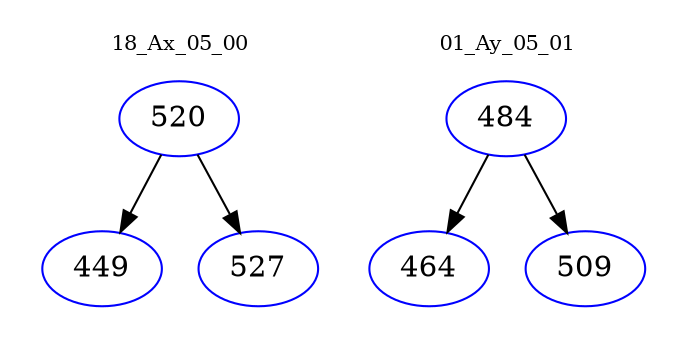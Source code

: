 digraph{
subgraph cluster_0 {
color = white
label = "18_Ax_05_00";
fontsize=10;
T0_520 [label="520", color="blue"]
T0_520 -> T0_449 [color="black"]
T0_449 [label="449", color="blue"]
T0_520 -> T0_527 [color="black"]
T0_527 [label="527", color="blue"]
}
subgraph cluster_1 {
color = white
label = "01_Ay_05_01";
fontsize=10;
T1_484 [label="484", color="blue"]
T1_484 -> T1_464 [color="black"]
T1_464 [label="464", color="blue"]
T1_484 -> T1_509 [color="black"]
T1_509 [label="509", color="blue"]
}
}
